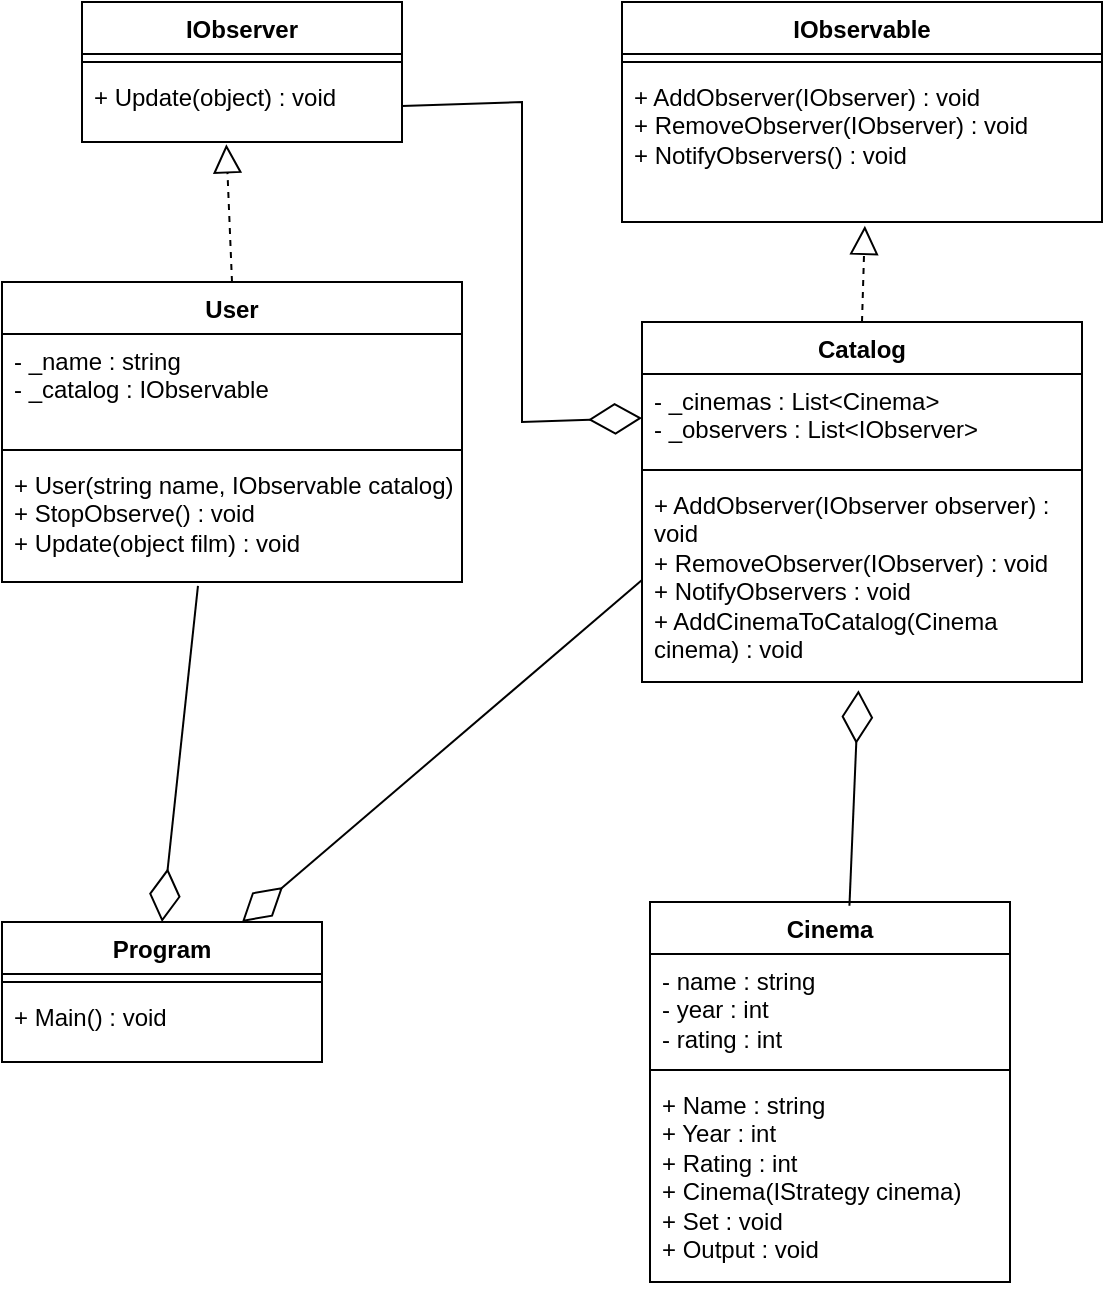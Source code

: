 <mxfile version="22.1.11" type="device">
  <diagram name="Страница — 1" id="TsX985Tw9MHHUIUoaphb">
    <mxGraphModel dx="1674" dy="746" grid="1" gridSize="10" guides="1" tooltips="1" connect="1" arrows="1" fold="1" page="1" pageScale="1" pageWidth="827" pageHeight="1169" math="0" shadow="0">
      <root>
        <mxCell id="0" />
        <mxCell id="1" parent="0" />
        <mxCell id="1i6StHWHqMmBvL4kCF88-1" value="IObserver" style="swimlane;fontStyle=1;align=center;verticalAlign=top;childLayout=stackLayout;horizontal=1;startSize=26;horizontalStack=0;resizeParent=1;resizeParentMax=0;resizeLast=0;collapsible=1;marginBottom=0;whiteSpace=wrap;html=1;" parent="1" vertex="1">
          <mxGeometry x="130" y="60" width="160" height="70" as="geometry" />
        </mxCell>
        <mxCell id="1i6StHWHqMmBvL4kCF88-2" value="" style="line;strokeWidth=1;fillColor=none;align=left;verticalAlign=middle;spacingTop=-1;spacingLeft=3;spacingRight=3;rotatable=0;labelPosition=right;points=[];portConstraint=eastwest;strokeColor=inherit;" parent="1i6StHWHqMmBvL4kCF88-1" vertex="1">
          <mxGeometry y="26" width="160" height="8" as="geometry" />
        </mxCell>
        <mxCell id="1i6StHWHqMmBvL4kCF88-3" value="+ Update(object) : void" style="text;strokeColor=none;fillColor=none;align=left;verticalAlign=top;spacingLeft=4;spacingRight=4;overflow=hidden;rotatable=0;points=[[0,0.5],[1,0.5]];portConstraint=eastwest;whiteSpace=wrap;html=1;" parent="1i6StHWHqMmBvL4kCF88-1" vertex="1">
          <mxGeometry y="34" width="160" height="36" as="geometry" />
        </mxCell>
        <mxCell id="1i6StHWHqMmBvL4kCF88-4" value="IObservable" style="swimlane;fontStyle=1;align=center;verticalAlign=top;childLayout=stackLayout;horizontal=1;startSize=26;horizontalStack=0;resizeParent=1;resizeParentMax=0;resizeLast=0;collapsible=1;marginBottom=0;whiteSpace=wrap;html=1;" parent="1" vertex="1">
          <mxGeometry x="400" y="60" width="240" height="110" as="geometry" />
        </mxCell>
        <mxCell id="1i6StHWHqMmBvL4kCF88-5" value="" style="line;strokeWidth=1;fillColor=none;align=left;verticalAlign=middle;spacingTop=-1;spacingLeft=3;spacingRight=3;rotatable=0;labelPosition=right;points=[];portConstraint=eastwest;strokeColor=inherit;" parent="1i6StHWHqMmBvL4kCF88-4" vertex="1">
          <mxGeometry y="26" width="240" height="8" as="geometry" />
        </mxCell>
        <mxCell id="1i6StHWHqMmBvL4kCF88-6" value="+ AddObserver(IObserver) : void&lt;br&gt;+ RemoveObserver(IObserver) : void&lt;br&gt;+ NotifyObservers() : void" style="text;strokeColor=none;fillColor=none;align=left;verticalAlign=top;spacingLeft=4;spacingRight=4;overflow=hidden;rotatable=0;points=[[0,0.5],[1,0.5]];portConstraint=eastwest;whiteSpace=wrap;html=1;" parent="1i6StHWHqMmBvL4kCF88-4" vertex="1">
          <mxGeometry y="34" width="240" height="76" as="geometry" />
        </mxCell>
        <mxCell id="1i6StHWHqMmBvL4kCF88-7" value="User" style="swimlane;fontStyle=1;align=center;verticalAlign=top;childLayout=stackLayout;horizontal=1;startSize=26;horizontalStack=0;resizeParent=1;resizeParentMax=0;resizeLast=0;collapsible=1;marginBottom=0;whiteSpace=wrap;html=1;" parent="1" vertex="1">
          <mxGeometry x="90" y="200" width="230" height="150" as="geometry" />
        </mxCell>
        <mxCell id="1i6StHWHqMmBvL4kCF88-8" value="- _name : string&lt;br&gt;- _catalog : IObservable" style="text;strokeColor=none;fillColor=none;align=left;verticalAlign=top;spacingLeft=4;spacingRight=4;overflow=hidden;rotatable=0;points=[[0,0.5],[1,0.5]];portConstraint=eastwest;whiteSpace=wrap;html=1;" parent="1i6StHWHqMmBvL4kCF88-7" vertex="1">
          <mxGeometry y="26" width="230" height="54" as="geometry" />
        </mxCell>
        <mxCell id="1i6StHWHqMmBvL4kCF88-9" value="" style="line;strokeWidth=1;fillColor=none;align=left;verticalAlign=middle;spacingTop=-1;spacingLeft=3;spacingRight=3;rotatable=0;labelPosition=right;points=[];portConstraint=eastwest;strokeColor=inherit;" parent="1i6StHWHqMmBvL4kCF88-7" vertex="1">
          <mxGeometry y="80" width="230" height="8" as="geometry" />
        </mxCell>
        <mxCell id="1i6StHWHqMmBvL4kCF88-10" value="+ User(string name, IObservable catalog)&lt;br&gt;+ StopObserve() : void&lt;br&gt;+ Update(object film) : void&lt;br&gt;" style="text;strokeColor=none;fillColor=none;align=left;verticalAlign=top;spacingLeft=4;spacingRight=4;overflow=hidden;rotatable=0;points=[[0,0.5],[1,0.5]];portConstraint=eastwest;whiteSpace=wrap;html=1;" parent="1i6StHWHqMmBvL4kCF88-7" vertex="1">
          <mxGeometry y="88" width="230" height="62" as="geometry" />
        </mxCell>
        <mxCell id="1i6StHWHqMmBvL4kCF88-15" value="Cinema" style="swimlane;fontStyle=1;align=center;verticalAlign=top;childLayout=stackLayout;horizontal=1;startSize=26;horizontalStack=0;resizeParent=1;resizeParentMax=0;resizeLast=0;collapsible=1;marginBottom=0;whiteSpace=wrap;html=1;" parent="1" vertex="1">
          <mxGeometry x="414" y="510" width="180" height="190" as="geometry" />
        </mxCell>
        <mxCell id="1i6StHWHqMmBvL4kCF88-16" value="- name : string&lt;br&gt;- year : int&lt;br&gt;- rating : int" style="text;strokeColor=none;fillColor=none;align=left;verticalAlign=top;spacingLeft=4;spacingRight=4;overflow=hidden;rotatable=0;points=[[0,0.5],[1,0.5]];portConstraint=eastwest;whiteSpace=wrap;html=1;" parent="1i6StHWHqMmBvL4kCF88-15" vertex="1">
          <mxGeometry y="26" width="180" height="54" as="geometry" />
        </mxCell>
        <mxCell id="1i6StHWHqMmBvL4kCF88-17" value="" style="line;strokeWidth=1;fillColor=none;align=left;verticalAlign=middle;spacingTop=-1;spacingLeft=3;spacingRight=3;rotatable=0;labelPosition=right;points=[];portConstraint=eastwest;strokeColor=inherit;" parent="1i6StHWHqMmBvL4kCF88-15" vertex="1">
          <mxGeometry y="80" width="180" height="8" as="geometry" />
        </mxCell>
        <mxCell id="1i6StHWHqMmBvL4kCF88-18" value="+ Name : string&lt;br&gt;+ Year : int&lt;br&gt;+ Rating : int&lt;br&gt;+ Cinema(IStrategy cinema)&lt;br&gt;+ Set : void&lt;br&gt;+ Output : void" style="text;strokeColor=none;fillColor=none;align=left;verticalAlign=top;spacingLeft=4;spacingRight=4;overflow=hidden;rotatable=0;points=[[0,0.5],[1,0.5]];portConstraint=eastwest;whiteSpace=wrap;html=1;" parent="1i6StHWHqMmBvL4kCF88-15" vertex="1">
          <mxGeometry y="88" width="180" height="102" as="geometry" />
        </mxCell>
        <mxCell id="1i6StHWHqMmBvL4kCF88-19" value="Catalog" style="swimlane;fontStyle=1;align=center;verticalAlign=top;childLayout=stackLayout;horizontal=1;startSize=26;horizontalStack=0;resizeParent=1;resizeParentMax=0;resizeLast=0;collapsible=1;marginBottom=0;whiteSpace=wrap;html=1;" parent="1" vertex="1">
          <mxGeometry x="410" y="220" width="220" height="180" as="geometry" />
        </mxCell>
        <mxCell id="1i6StHWHqMmBvL4kCF88-20" value="- _cinemas : List&amp;lt;Cinema&amp;gt;&lt;br&gt;- _observers : List&amp;lt;IObserver&amp;gt;" style="text;strokeColor=none;fillColor=none;align=left;verticalAlign=top;spacingLeft=4;spacingRight=4;overflow=hidden;rotatable=0;points=[[0,0.5],[1,0.5]];portConstraint=eastwest;whiteSpace=wrap;html=1;" parent="1i6StHWHqMmBvL4kCF88-19" vertex="1">
          <mxGeometry y="26" width="220" height="44" as="geometry" />
        </mxCell>
        <mxCell id="1i6StHWHqMmBvL4kCF88-21" value="" style="line;strokeWidth=1;fillColor=none;align=left;verticalAlign=middle;spacingTop=-1;spacingLeft=3;spacingRight=3;rotatable=0;labelPosition=right;points=[];portConstraint=eastwest;strokeColor=inherit;" parent="1i6StHWHqMmBvL4kCF88-19" vertex="1">
          <mxGeometry y="70" width="220" height="8" as="geometry" />
        </mxCell>
        <mxCell id="1i6StHWHqMmBvL4kCF88-22" value="+ AddObserver(IObserver observer) : void&lt;br&gt;+ RemoveObserver(IObserver) : void&lt;br&gt;+ NotifyObservers : void&lt;br&gt;+ AddCinemaToCatalog(Cinema cinema) : void" style="text;strokeColor=none;fillColor=none;align=left;verticalAlign=top;spacingLeft=4;spacingRight=4;overflow=hidden;rotatable=0;points=[[0,0.5],[1,0.5]];portConstraint=eastwest;whiteSpace=wrap;html=1;" parent="1i6StHWHqMmBvL4kCF88-19" vertex="1">
          <mxGeometry y="78" width="220" height="102" as="geometry" />
        </mxCell>
        <mxCell id="1i6StHWHqMmBvL4kCF88-23" value="" style="endArrow=block;dashed=1;endFill=0;endSize=12;html=1;rounded=0;entryX=0.451;entryY=1.031;entryDx=0;entryDy=0;entryPerimeter=0;exitX=0.5;exitY=0;exitDx=0;exitDy=0;" parent="1" source="1i6StHWHqMmBvL4kCF88-7" target="1i6StHWHqMmBvL4kCF88-3" edge="1">
          <mxGeometry width="160" relative="1" as="geometry">
            <mxPoint x="460" y="255" as="sourcePoint" />
            <mxPoint x="528" y="181" as="targetPoint" />
            <Array as="points" />
          </mxGeometry>
        </mxCell>
        <mxCell id="1i6StHWHqMmBvL4kCF88-24" value="" style="endArrow=block;dashed=1;endFill=0;endSize=12;html=1;rounded=0;entryX=0.506;entryY=1.025;entryDx=0;entryDy=0;entryPerimeter=0;exitX=0.5;exitY=0;exitDx=0;exitDy=0;" parent="1" source="1i6StHWHqMmBvL4kCF88-19" target="1i6StHWHqMmBvL4kCF88-6" edge="1">
          <mxGeometry width="160" relative="1" as="geometry">
            <mxPoint x="215" y="210" as="sourcePoint" />
            <mxPoint x="212" y="141" as="targetPoint" />
            <Array as="points" />
          </mxGeometry>
        </mxCell>
        <mxCell id="1i6StHWHqMmBvL4kCF88-25" value="" style="endArrow=diamondThin;endFill=0;endSize=24;html=1;rounded=0;entryX=0;entryY=0.5;entryDx=0;entryDy=0;exitX=1;exitY=0.5;exitDx=0;exitDy=0;" parent="1" source="1i6StHWHqMmBvL4kCF88-3" target="1i6StHWHqMmBvL4kCF88-20" edge="1">
          <mxGeometry width="160" relative="1" as="geometry">
            <mxPoint x="370" y="380" as="sourcePoint" />
            <mxPoint x="284" y="139" as="targetPoint" />
            <Array as="points">
              <mxPoint x="350" y="110" />
              <mxPoint x="350" y="270" />
            </Array>
          </mxGeometry>
        </mxCell>
        <mxCell id="1i6StHWHqMmBvL4kCF88-27" value="" style="endArrow=diamondThin;endFill=0;endSize=24;html=1;rounded=0;entryX=0.492;entryY=1.04;entryDx=0;entryDy=0;entryPerimeter=0;exitX=0.554;exitY=0.01;exitDx=0;exitDy=0;exitPerimeter=0;" parent="1" source="1i6StHWHqMmBvL4kCF88-15" target="1i6StHWHqMmBvL4kCF88-22" edge="1">
          <mxGeometry width="160" relative="1" as="geometry">
            <mxPoint x="300" y="440" as="sourcePoint" />
            <mxPoint x="460" y="440" as="targetPoint" />
          </mxGeometry>
        </mxCell>
        <mxCell id="GRF_ZgVz2o9kLIZQJWG7-1" value="Program" style="swimlane;fontStyle=1;align=center;verticalAlign=top;childLayout=stackLayout;horizontal=1;startSize=26;horizontalStack=0;resizeParent=1;resizeParentMax=0;resizeLast=0;collapsible=1;marginBottom=0;whiteSpace=wrap;html=1;" vertex="1" parent="1">
          <mxGeometry x="90" y="520" width="160" height="70" as="geometry" />
        </mxCell>
        <mxCell id="GRF_ZgVz2o9kLIZQJWG7-2" value="" style="line;strokeWidth=1;fillColor=none;align=left;verticalAlign=middle;spacingTop=-1;spacingLeft=3;spacingRight=3;rotatable=0;labelPosition=right;points=[];portConstraint=eastwest;strokeColor=inherit;" vertex="1" parent="GRF_ZgVz2o9kLIZQJWG7-1">
          <mxGeometry y="26" width="160" height="8" as="geometry" />
        </mxCell>
        <mxCell id="GRF_ZgVz2o9kLIZQJWG7-3" value="+ Main() : void" style="text;strokeColor=none;fillColor=none;align=left;verticalAlign=top;spacingLeft=4;spacingRight=4;overflow=hidden;rotatable=0;points=[[0,0.5],[1,0.5]];portConstraint=eastwest;whiteSpace=wrap;html=1;" vertex="1" parent="GRF_ZgVz2o9kLIZQJWG7-1">
          <mxGeometry y="34" width="160" height="36" as="geometry" />
        </mxCell>
        <mxCell id="GRF_ZgVz2o9kLIZQJWG7-4" value="" style="endArrow=diamondThin;endFill=0;endSize=24;html=1;rounded=0;entryX=0.5;entryY=0;entryDx=0;entryDy=0;exitX=0.426;exitY=1.032;exitDx=0;exitDy=0;exitPerimeter=0;" edge="1" parent="1" source="1i6StHWHqMmBvL4kCF88-10" target="GRF_ZgVz2o9kLIZQJWG7-1">
          <mxGeometry width="160" relative="1" as="geometry">
            <mxPoint x="290.28" y="537.92" as="sourcePoint" />
            <mxPoint x="294.28" y="429.92" as="targetPoint" />
          </mxGeometry>
        </mxCell>
        <mxCell id="GRF_ZgVz2o9kLIZQJWG7-5" value="" style="endArrow=diamondThin;endFill=0;endSize=24;html=1;rounded=0;entryX=0.75;entryY=0;entryDx=0;entryDy=0;exitX=0;exitY=0.5;exitDx=0;exitDy=0;" edge="1" parent="1" source="1i6StHWHqMmBvL4kCF88-22" target="GRF_ZgVz2o9kLIZQJWG7-1">
          <mxGeometry width="160" relative="1" as="geometry">
            <mxPoint x="268" y="400.02" as="sourcePoint" />
            <mxPoint x="250" y="568.02" as="targetPoint" />
          </mxGeometry>
        </mxCell>
      </root>
    </mxGraphModel>
  </diagram>
</mxfile>
